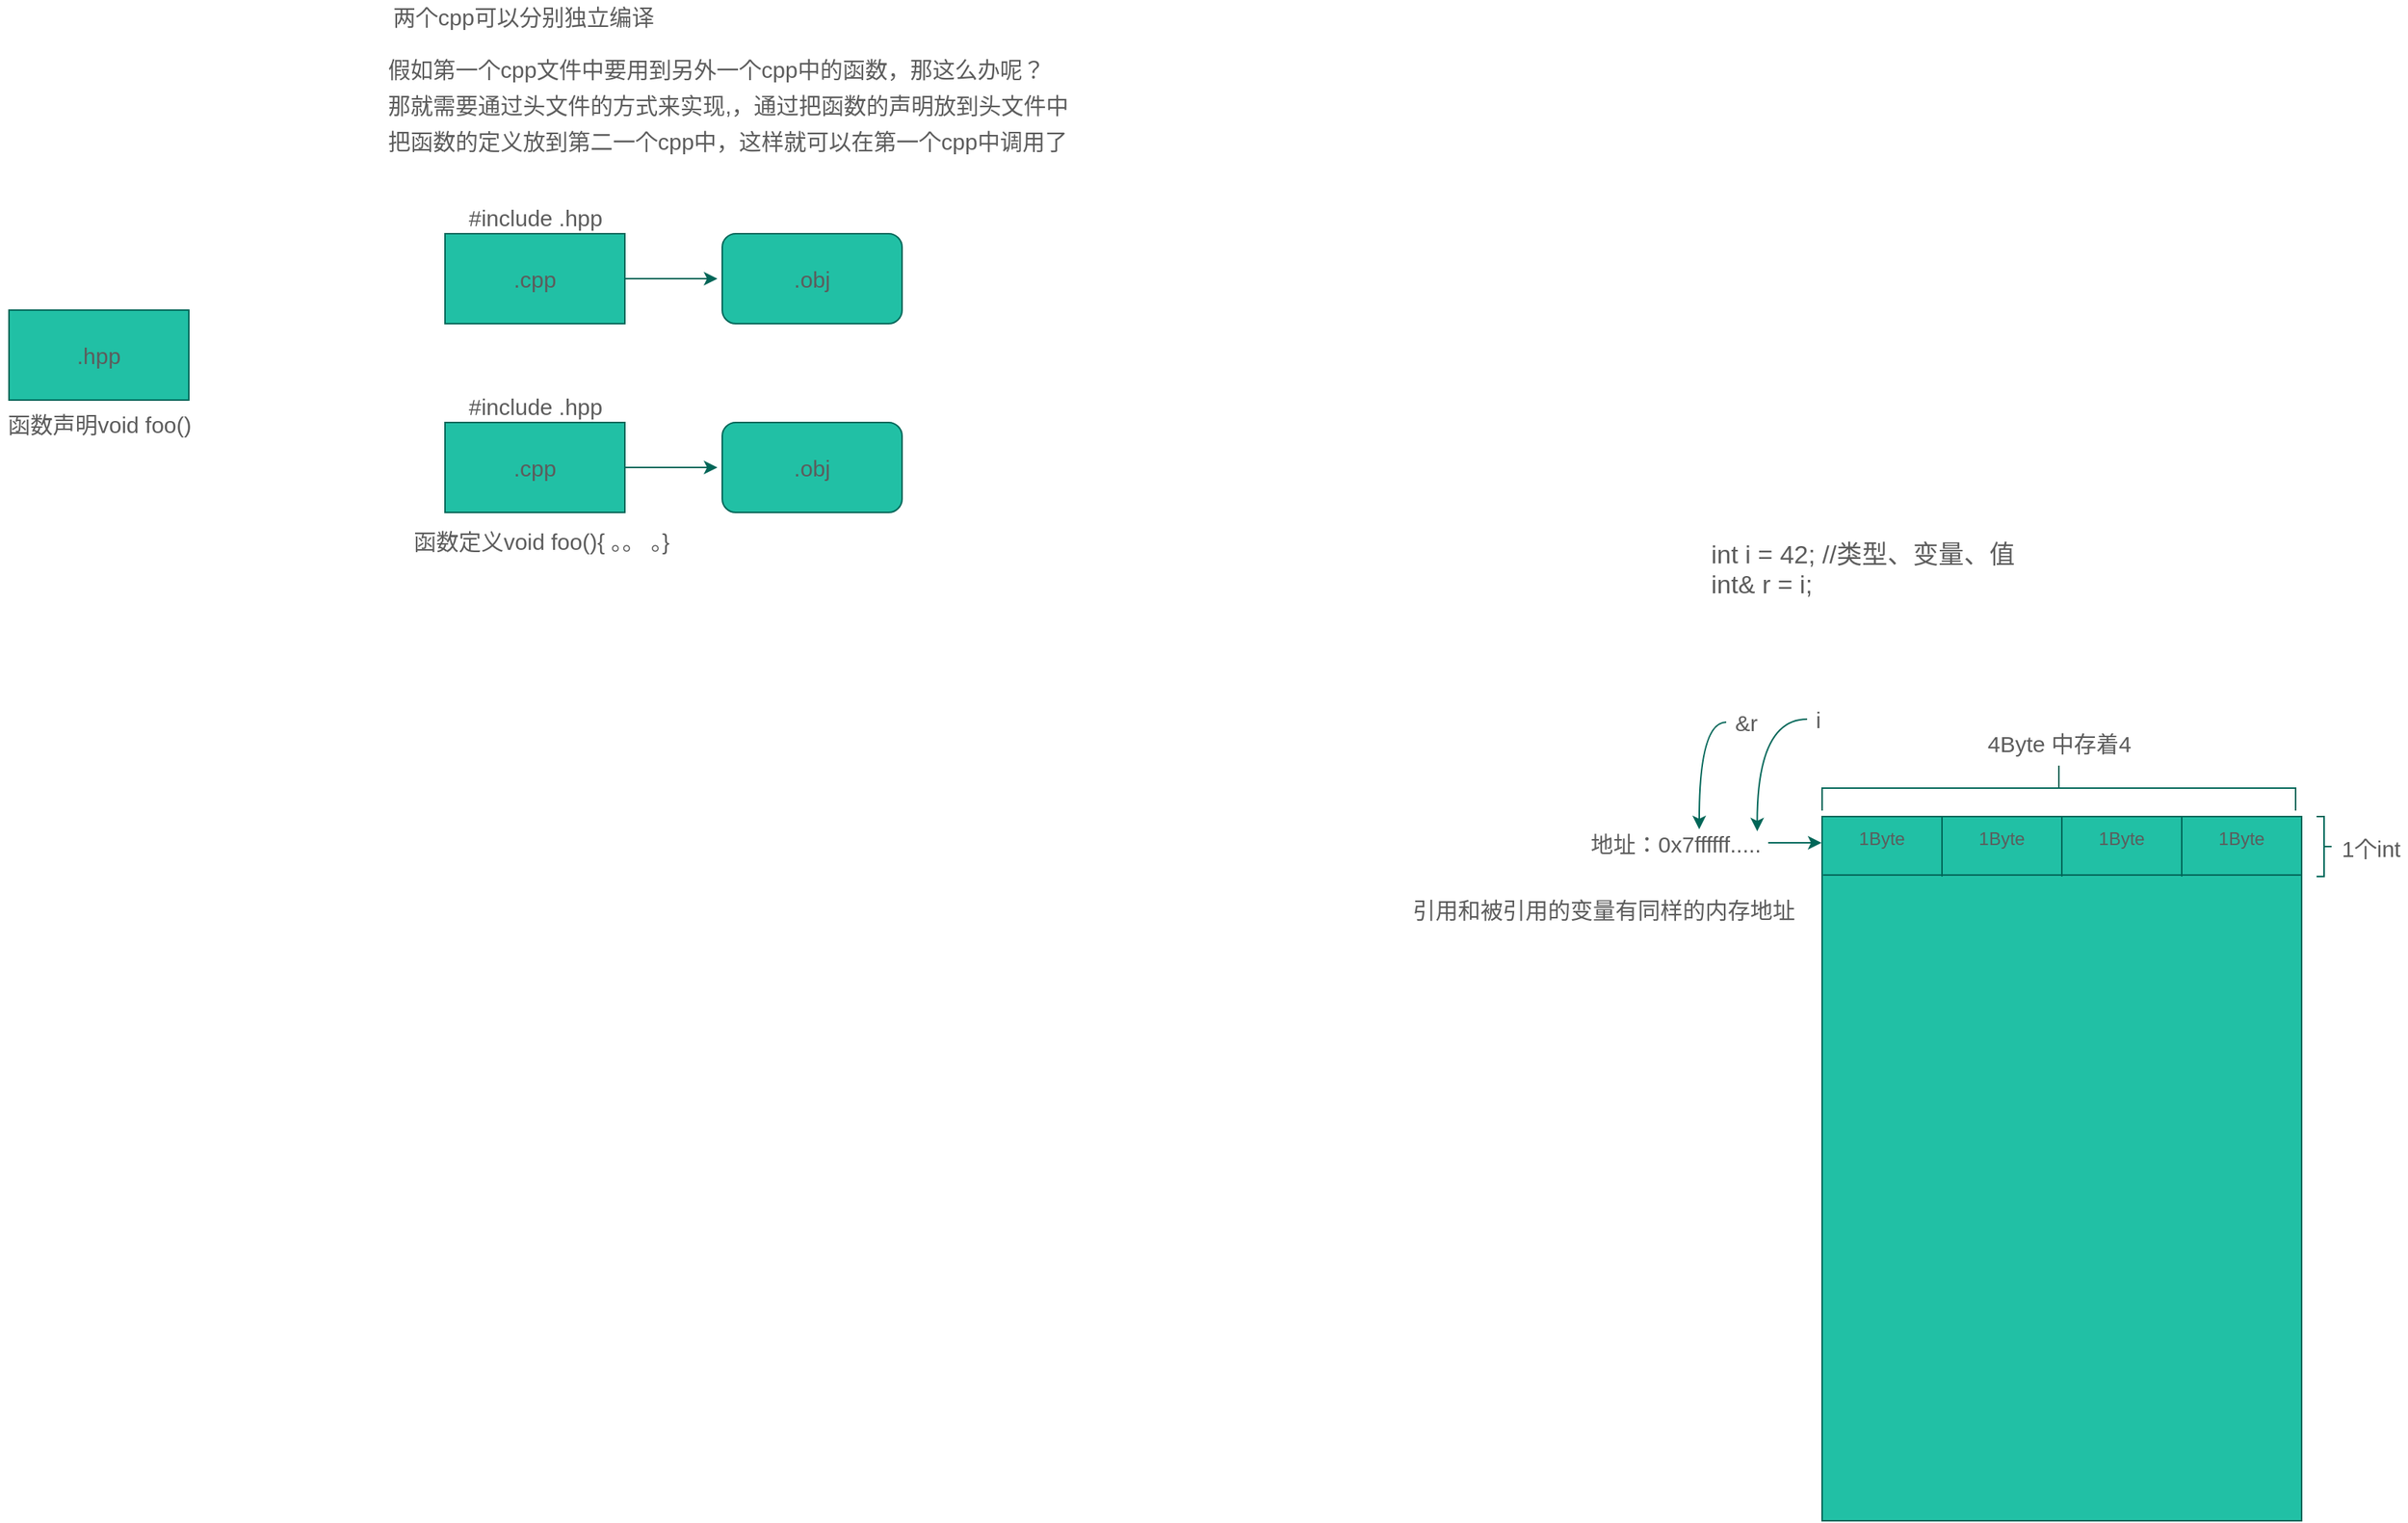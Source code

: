 <mxfile version="16.0.2" type="device"><diagram id="fiEd2LjY5R2yqLCzRgLB" name="第 1 页"><mxGraphModel dx="2302" dy="1516" grid="0" gridSize="10" guides="1" tooltips="1" connect="1" arrows="1" fold="1" page="0" pageScale="1" pageWidth="1169" pageHeight="827" math="0" shadow="0"><root><mxCell id="0"/><mxCell id="1" parent="0"/><mxCell id="uOG5ghACcw5BSZLXXmEQ-13" value="" style="rounded=0;whiteSpace=wrap;html=1;fillColor=#21C0A5;strokeColor=#006658;fontColor=#5C5C5C;" vertex="1" parent="1"><mxGeometry x="480" y="120" width="320" height="470" as="geometry"/></mxCell><mxCell id="uOG5ghACcw5BSZLXXmEQ-14" value="" style="endArrow=none;html=1;rounded=0;exitX=0.002;exitY=0.083;exitDx=0;exitDy=0;exitPerimeter=0;entryX=1;entryY=0.083;entryDx=0;entryDy=0;entryPerimeter=0;curved=1;strokeColor=#006658;fontColor=#5C5C5C;" edge="1" source="uOG5ghACcw5BSZLXXmEQ-13" target="uOG5ghACcw5BSZLXXmEQ-13" parent="1"><mxGeometry width="50" height="50" relative="1" as="geometry"><mxPoint x="610" y="350" as="sourcePoint"/><mxPoint x="660" y="300" as="targetPoint"/></mxGeometry></mxCell><mxCell id="uOG5ghACcw5BSZLXXmEQ-25" value="" style="endArrow=none;html=1;rounded=0;exitX=0.25;exitY=0;exitDx=0;exitDy=0;curved=1;strokeColor=#006658;fontColor=#5C5C5C;" edge="1" parent="1" source="uOG5ghACcw5BSZLXXmEQ-13"><mxGeometry width="50" height="50" relative="1" as="geometry"><mxPoint x="730" y="310" as="sourcePoint"/><mxPoint x="560" y="160" as="targetPoint"/></mxGeometry></mxCell><mxCell id="uOG5ghACcw5BSZLXXmEQ-27" value="" style="endArrow=none;html=1;rounded=0;entryX=0.5;entryY=0;entryDx=0;entryDy=0;curved=1;strokeColor=#006658;fontColor=#5C5C5C;" edge="1" parent="1" target="uOG5ghACcw5BSZLXXmEQ-13"><mxGeometry width="50" height="50" relative="1" as="geometry"><mxPoint x="640" y="160" as="sourcePoint"/><mxPoint x="570" y="170" as="targetPoint"/></mxGeometry></mxCell><mxCell id="uOG5ghACcw5BSZLXXmEQ-28" value="" style="endArrow=none;html=1;rounded=0;exitX=0.75;exitY=0;exitDx=0;exitDy=0;curved=1;strokeColor=#006658;fontColor=#5C5C5C;" edge="1" parent="1" source="uOG5ghACcw5BSZLXXmEQ-13"><mxGeometry width="50" height="50" relative="1" as="geometry"><mxPoint x="580" y="140" as="sourcePoint"/><mxPoint x="720" y="160" as="targetPoint"/></mxGeometry></mxCell><mxCell id="uOG5ghACcw5BSZLXXmEQ-29" value="1Byte" style="text;html=1;strokeColor=none;fillColor=none;align=center;verticalAlign=middle;whiteSpace=wrap;rounded=0;fontColor=#5C5C5C;" vertex="1" parent="1"><mxGeometry x="490" y="120" width="60" height="30" as="geometry"/></mxCell><mxCell id="uOG5ghACcw5BSZLXXmEQ-30" value="1Byte" style="text;html=1;strokeColor=none;fillColor=none;align=center;verticalAlign=middle;whiteSpace=wrap;rounded=0;fontColor=#5C5C5C;" vertex="1" parent="1"><mxGeometry x="570" y="120" width="60" height="30" as="geometry"/></mxCell><mxCell id="uOG5ghACcw5BSZLXXmEQ-31" value="1Byte" style="text;html=1;strokeColor=none;fillColor=none;align=center;verticalAlign=middle;whiteSpace=wrap;rounded=0;fontColor=#5C5C5C;" vertex="1" parent="1"><mxGeometry x="650" y="120" width="60" height="30" as="geometry"/></mxCell><mxCell id="uOG5ghACcw5BSZLXXmEQ-32" value="1Byte" style="text;html=1;strokeColor=none;fillColor=none;align=center;verticalAlign=middle;whiteSpace=wrap;rounded=0;fontColor=#5C5C5C;" vertex="1" parent="1"><mxGeometry x="730" y="120" width="60" height="30" as="geometry"/></mxCell><mxCell id="uOG5ghACcw5BSZLXXmEQ-33" value="" style="shape=curlyBracket;whiteSpace=wrap;html=1;rounded=0;flipH=1;fillColor=#21C0A5;strokeColor=#006658;fontColor=#5C5C5C;" vertex="1" parent="1"><mxGeometry x="810" y="120" width="10" height="40" as="geometry"/></mxCell><mxCell id="uOG5ghACcw5BSZLXXmEQ-34" value="&lt;font style=&quot;font-size: 15px&quot;&gt;1个int&lt;/font&gt;" style="text;html=1;align=center;verticalAlign=middle;resizable=0;points=[];autosize=1;strokeColor=none;fillColor=none;rounded=0;fontColor=#5C5C5C;" vertex="1" parent="1"><mxGeometry x="821" y="131" width="49" height="19" as="geometry"/></mxCell><mxCell id="uOG5ghACcw5BSZLXXmEQ-39" style="edgeStyle=orthogonalEdgeStyle;rounded=0;orthogonalLoop=1;jettySize=auto;html=1;fontSize=15;curved=1;strokeColor=#006658;fontColor=#5C5C5C;" edge="1" parent="1" source="uOG5ghACcw5BSZLXXmEQ-35"><mxGeometry relative="1" as="geometry"><mxPoint x="479.588" y="137.5" as="targetPoint"/></mxGeometry></mxCell><mxCell id="uOG5ghACcw5BSZLXXmEQ-35" value="&lt;font style=&quot;font-size: 15px&quot;&gt;地址：0x7ffffff.....&lt;/font&gt;" style="text;html=1;align=center;verticalAlign=middle;resizable=0;points=[];autosize=1;strokeColor=none;fillColor=none;rounded=0;fontColor=#5C5C5C;" vertex="1" parent="1"><mxGeometry x="320" y="128" width="124" height="19" as="geometry"/></mxCell><mxCell id="uOG5ghACcw5BSZLXXmEQ-36" value="" style="shape=curlyBracket;whiteSpace=wrap;html=1;rounded=0;flipH=1;rotation=0;direction=south;fillColor=#21C0A5;strokeColor=#006658;fontColor=#5C5C5C;" vertex="1" parent="1"><mxGeometry x="480" y="86" width="316" height="30" as="geometry"/></mxCell><mxCell id="uOG5ghACcw5BSZLXXmEQ-37" value="&lt;font style=&quot;font-size: 15px&quot;&gt;4Byte 中存着4&amp;nbsp;&lt;/font&gt;" style="text;html=1;align=center;verticalAlign=middle;resizable=0;points=[];autosize=1;strokeColor=none;fillColor=none;rounded=0;fontColor=#5C5C5C;" vertex="1" parent="1"><mxGeometry x="585" y="61" width="110" height="19" as="geometry"/></mxCell><mxCell id="uOG5ghACcw5BSZLXXmEQ-38" value="&lt;font style=&quot;font-size: 17px&quot;&gt;int i = 42; //类型、变量、值&lt;br&gt;int&amp;amp; r = i;&lt;/font&gt;" style="text;whiteSpace=wrap;html=1;rounded=0;fontColor=#5C5C5C;" vertex="1" parent="1"><mxGeometry x="404" y="-71" width="218" height="44" as="geometry"/></mxCell><mxCell id="uOG5ghACcw5BSZLXXmEQ-41" style="edgeStyle=orthogonalEdgeStyle;rounded=0;orthogonalLoop=1;jettySize=auto;html=1;entryX=0.629;entryY=0.026;entryDx=0;entryDy=0;entryPerimeter=0;fontSize=15;curved=1;strokeColor=#006658;fontColor=#5C5C5C;" edge="1" parent="1" source="uOG5ghACcw5BSZLXXmEQ-40" target="uOG5ghACcw5BSZLXXmEQ-35"><mxGeometry relative="1" as="geometry"><Array as="points"><mxPoint x="398" y="57"/></Array></mxGeometry></mxCell><mxCell id="uOG5ghACcw5BSZLXXmEQ-40" value="&amp;amp;r" style="text;html=1;align=center;verticalAlign=middle;resizable=0;points=[];autosize=1;strokeColor=none;fillColor=none;fontSize=15;rounded=0;fontColor=#5C5C5C;" vertex="1" parent="1"><mxGeometry x="416" y="46" width="25" height="22" as="geometry"/></mxCell><mxCell id="uOG5ghACcw5BSZLXXmEQ-43" style="edgeStyle=orthogonalEdgeStyle;curved=1;orthogonalLoop=1;jettySize=auto;html=1;entryX=0.941;entryY=0.096;entryDx=0;entryDy=0;entryPerimeter=0;fontSize=15;strokeColor=#006658;fontColor=#5C5C5C;" edge="1" parent="1" source="uOG5ghACcw5BSZLXXmEQ-42" target="uOG5ghACcw5BSZLXXmEQ-35"><mxGeometry relative="1" as="geometry"/></mxCell><mxCell id="uOG5ghACcw5BSZLXXmEQ-42" value="i" style="text;html=1;align=center;verticalAlign=middle;resizable=0;points=[];autosize=1;strokeColor=none;fillColor=none;fontSize=15;rounded=0;fontColor=#5C5C5C;" vertex="1" parent="1"><mxGeometry x="470" y="44" width="13" height="22" as="geometry"/></mxCell><mxCell id="uOG5ghACcw5BSZLXXmEQ-44" value="引用和被引用的变量有同样的内存地址" style="text;html=1;align=center;verticalAlign=middle;resizable=0;points=[];autosize=1;strokeColor=none;fillColor=none;fontSize=15;fontColor=#5C5C5C;" vertex="1" parent="1"><mxGeometry x="201" y="171" width="265" height="22" as="geometry"/></mxCell><mxCell id="uOG5ghACcw5BSZLXXmEQ-49" style="edgeStyle=orthogonalEdgeStyle;curved=1;orthogonalLoop=1;jettySize=auto;html=1;fontSize=15;strokeColor=#006658;fontColor=#5C5C5C;" edge="1" parent="1" source="uOG5ghACcw5BSZLXXmEQ-45"><mxGeometry relative="1" as="geometry"><mxPoint x="-257.2" y="-113" as="targetPoint"/></mxGeometry></mxCell><mxCell id="uOG5ghACcw5BSZLXXmEQ-45" value=".cpp" style="rounded=0;whiteSpace=wrap;html=1;fontSize=15;fillColor=#21C0A5;strokeColor=#006658;fontColor=#5C5C5C;" vertex="1" parent="1"><mxGeometry x="-439" y="-143" width="120" height="60" as="geometry"/></mxCell><mxCell id="uOG5ghACcw5BSZLXXmEQ-48" style="edgeStyle=orthogonalEdgeStyle;curved=1;orthogonalLoop=1;jettySize=auto;html=1;fontSize=15;strokeColor=#006658;fontColor=#5C5C5C;" edge="1" parent="1" source="uOG5ghACcw5BSZLXXmEQ-47"><mxGeometry relative="1" as="geometry"><mxPoint x="-257.2" y="-239" as="targetPoint"/></mxGeometry></mxCell><mxCell id="uOG5ghACcw5BSZLXXmEQ-47" value=".cpp" style="rounded=0;whiteSpace=wrap;html=1;fontSize=15;fillColor=#21C0A5;strokeColor=#006658;fontColor=#5C5C5C;" vertex="1" parent="1"><mxGeometry x="-439" y="-269" width="120" height="60" as="geometry"/></mxCell><mxCell id="uOG5ghACcw5BSZLXXmEQ-51" value=".obj" style="rounded=1;whiteSpace=wrap;html=1;fontSize=15;fillColor=#21C0A5;strokeColor=#006658;fontColor=#5C5C5C;" vertex="1" parent="1"><mxGeometry x="-254" y="-269" width="120" height="60" as="geometry"/></mxCell><mxCell id="uOG5ghACcw5BSZLXXmEQ-52" value=".obj" style="rounded=1;whiteSpace=wrap;html=1;fontSize=15;fillColor=#21C0A5;strokeColor=#006658;fontColor=#5C5C5C;" vertex="1" parent="1"><mxGeometry x="-254" y="-143" width="120" height="60" as="geometry"/></mxCell><mxCell id="uOG5ghACcw5BSZLXXmEQ-53" value="&lt;p style=&quot;line-height: 1.6&quot;&gt;假如第一个cpp文件中要用到另外一个cpp中的函数，那这么办呢？&lt;br&gt;那就需要通过头文件的方式来实现,，通过把函数的声明放到头文件中&lt;br&gt;把函数的定义放到第二一个cpp中，这样就可以在第一个cpp中调用了&lt;/p&gt;" style="text;html=1;align=left;verticalAlign=middle;resizable=0;points=[];autosize=1;strokeColor=none;fillColor=none;fontSize=15;fontColor=#5C5C5C;" vertex="1" parent="1"><mxGeometry x="-479" y="-408" width="464" height="106" as="geometry"/></mxCell><mxCell id="uOG5ghACcw5BSZLXXmEQ-54" value="两个cpp可以分别独立编译" style="text;html=1;align=center;verticalAlign=middle;resizable=0;points=[];autosize=1;strokeColor=none;fillColor=none;fontSize=15;fontColor=#5C5C5C;" vertex="1" parent="1"><mxGeometry x="-479" y="-425" width="184" height="22" as="geometry"/></mxCell><mxCell id="uOG5ghACcw5BSZLXXmEQ-55" value=".hpp" style="whiteSpace=wrap;html=1;fontSize=15;fillColor=#21C0A5;strokeColor=#006658;fontColor=#5C5C5C;" vertex="1" parent="1"><mxGeometry x="-730" y="-218" width="120" height="60" as="geometry"/></mxCell><mxCell id="uOG5ghACcw5BSZLXXmEQ-56" value="函数声明void foo()" style="text;html=1;align=center;verticalAlign=middle;resizable=0;points=[];autosize=1;strokeColor=none;fillColor=none;fontSize=15;fontColor=#5C5C5C;" vertex="1" parent="1"><mxGeometry x="-736" y="-153" width="132" height="22" as="geometry"/></mxCell><mxCell id="uOG5ghACcw5BSZLXXmEQ-60" value="#include .hpp" style="text;html=1;align=center;verticalAlign=middle;resizable=0;points=[];autosize=1;strokeColor=none;fillColor=none;fontSize=15;fontColor=#5C5C5C;" vertex="1" parent="1"><mxGeometry x="-429" y="-291" width="100" height="22" as="geometry"/></mxCell><mxCell id="uOG5ghACcw5BSZLXXmEQ-61" value="#include .hpp" style="text;html=1;align=center;verticalAlign=middle;resizable=0;points=[];autosize=1;strokeColor=none;fillColor=none;fontSize=15;fontColor=#5C5C5C;" vertex="1" parent="1"><mxGeometry x="-429" y="-165" width="100" height="22" as="geometry"/></mxCell><mxCell id="uOG5ghACcw5BSZLXXmEQ-62" value="函数定义void foo(){ 。。 。}" style="text;html=1;align=center;verticalAlign=middle;resizable=0;points=[];autosize=1;strokeColor=none;fillColor=none;fontSize=15;fontColor=#5C5C5C;" vertex="1" parent="1"><mxGeometry x="-473" y="-75" width="196" height="22" as="geometry"/></mxCell></root></mxGraphModel></diagram></mxfile>